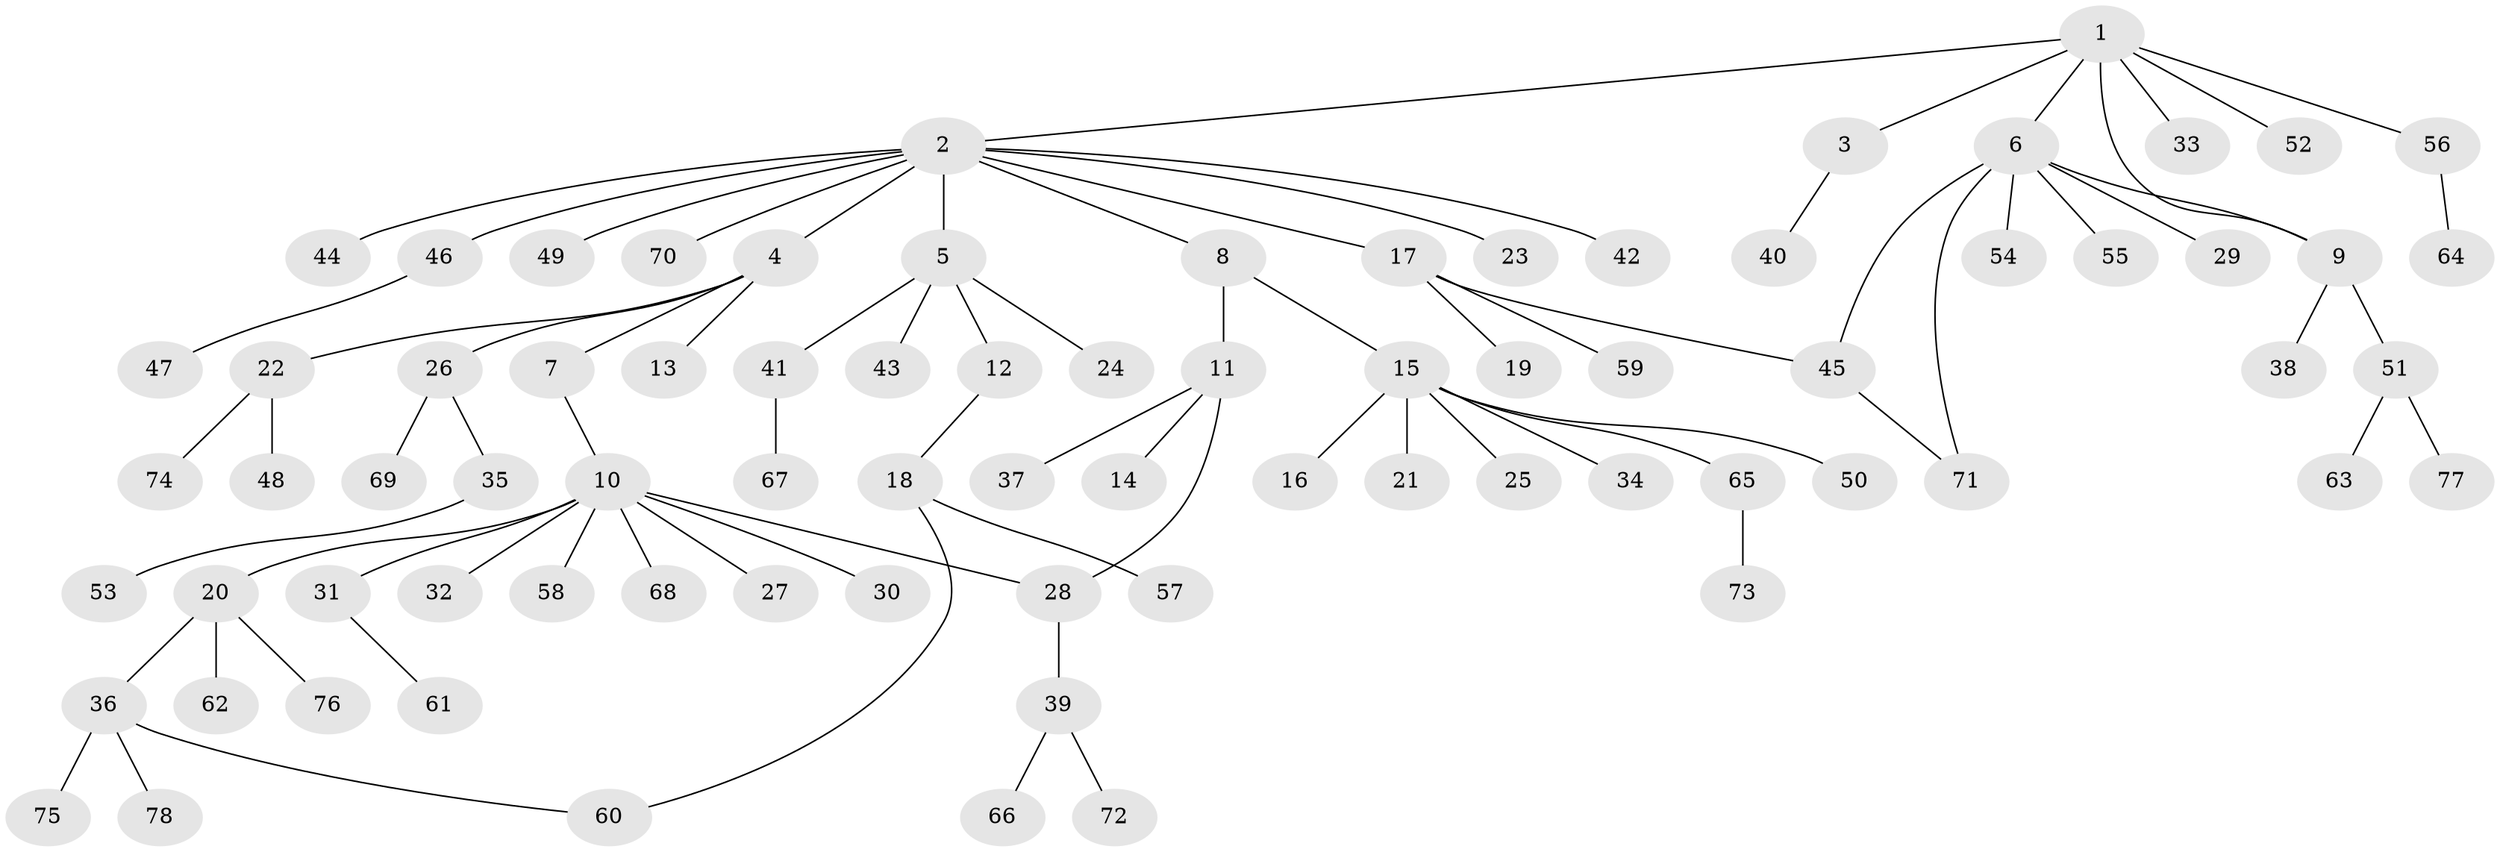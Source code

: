 // Generated by graph-tools (version 1.1) at 2025/48/03/09/25 04:48:42]
// undirected, 78 vertices, 82 edges
graph export_dot {
graph [start="1"]
  node [color=gray90,style=filled];
  1;
  2;
  3;
  4;
  5;
  6;
  7;
  8;
  9;
  10;
  11;
  12;
  13;
  14;
  15;
  16;
  17;
  18;
  19;
  20;
  21;
  22;
  23;
  24;
  25;
  26;
  27;
  28;
  29;
  30;
  31;
  32;
  33;
  34;
  35;
  36;
  37;
  38;
  39;
  40;
  41;
  42;
  43;
  44;
  45;
  46;
  47;
  48;
  49;
  50;
  51;
  52;
  53;
  54;
  55;
  56;
  57;
  58;
  59;
  60;
  61;
  62;
  63;
  64;
  65;
  66;
  67;
  68;
  69;
  70;
  71;
  72;
  73;
  74;
  75;
  76;
  77;
  78;
  1 -- 2;
  1 -- 3;
  1 -- 6;
  1 -- 9;
  1 -- 33;
  1 -- 52;
  1 -- 56;
  2 -- 4;
  2 -- 5;
  2 -- 8;
  2 -- 17;
  2 -- 23;
  2 -- 42;
  2 -- 44;
  2 -- 46;
  2 -- 49;
  2 -- 70;
  3 -- 40;
  4 -- 7;
  4 -- 13;
  4 -- 22;
  4 -- 26;
  5 -- 12;
  5 -- 24;
  5 -- 41;
  5 -- 43;
  6 -- 9;
  6 -- 29;
  6 -- 45;
  6 -- 54;
  6 -- 55;
  6 -- 71;
  7 -- 10;
  8 -- 11;
  8 -- 15;
  9 -- 38;
  9 -- 51;
  10 -- 20;
  10 -- 27;
  10 -- 28;
  10 -- 30;
  10 -- 31;
  10 -- 32;
  10 -- 58;
  10 -- 68;
  11 -- 14;
  11 -- 28;
  11 -- 37;
  12 -- 18;
  15 -- 16;
  15 -- 21;
  15 -- 25;
  15 -- 34;
  15 -- 50;
  15 -- 65;
  17 -- 19;
  17 -- 45;
  17 -- 59;
  18 -- 57;
  18 -- 60;
  20 -- 36;
  20 -- 62;
  20 -- 76;
  22 -- 48;
  22 -- 74;
  26 -- 35;
  26 -- 69;
  28 -- 39;
  31 -- 61;
  35 -- 53;
  36 -- 60;
  36 -- 75;
  36 -- 78;
  39 -- 66;
  39 -- 72;
  41 -- 67;
  45 -- 71;
  46 -- 47;
  51 -- 63;
  51 -- 77;
  56 -- 64;
  65 -- 73;
}
